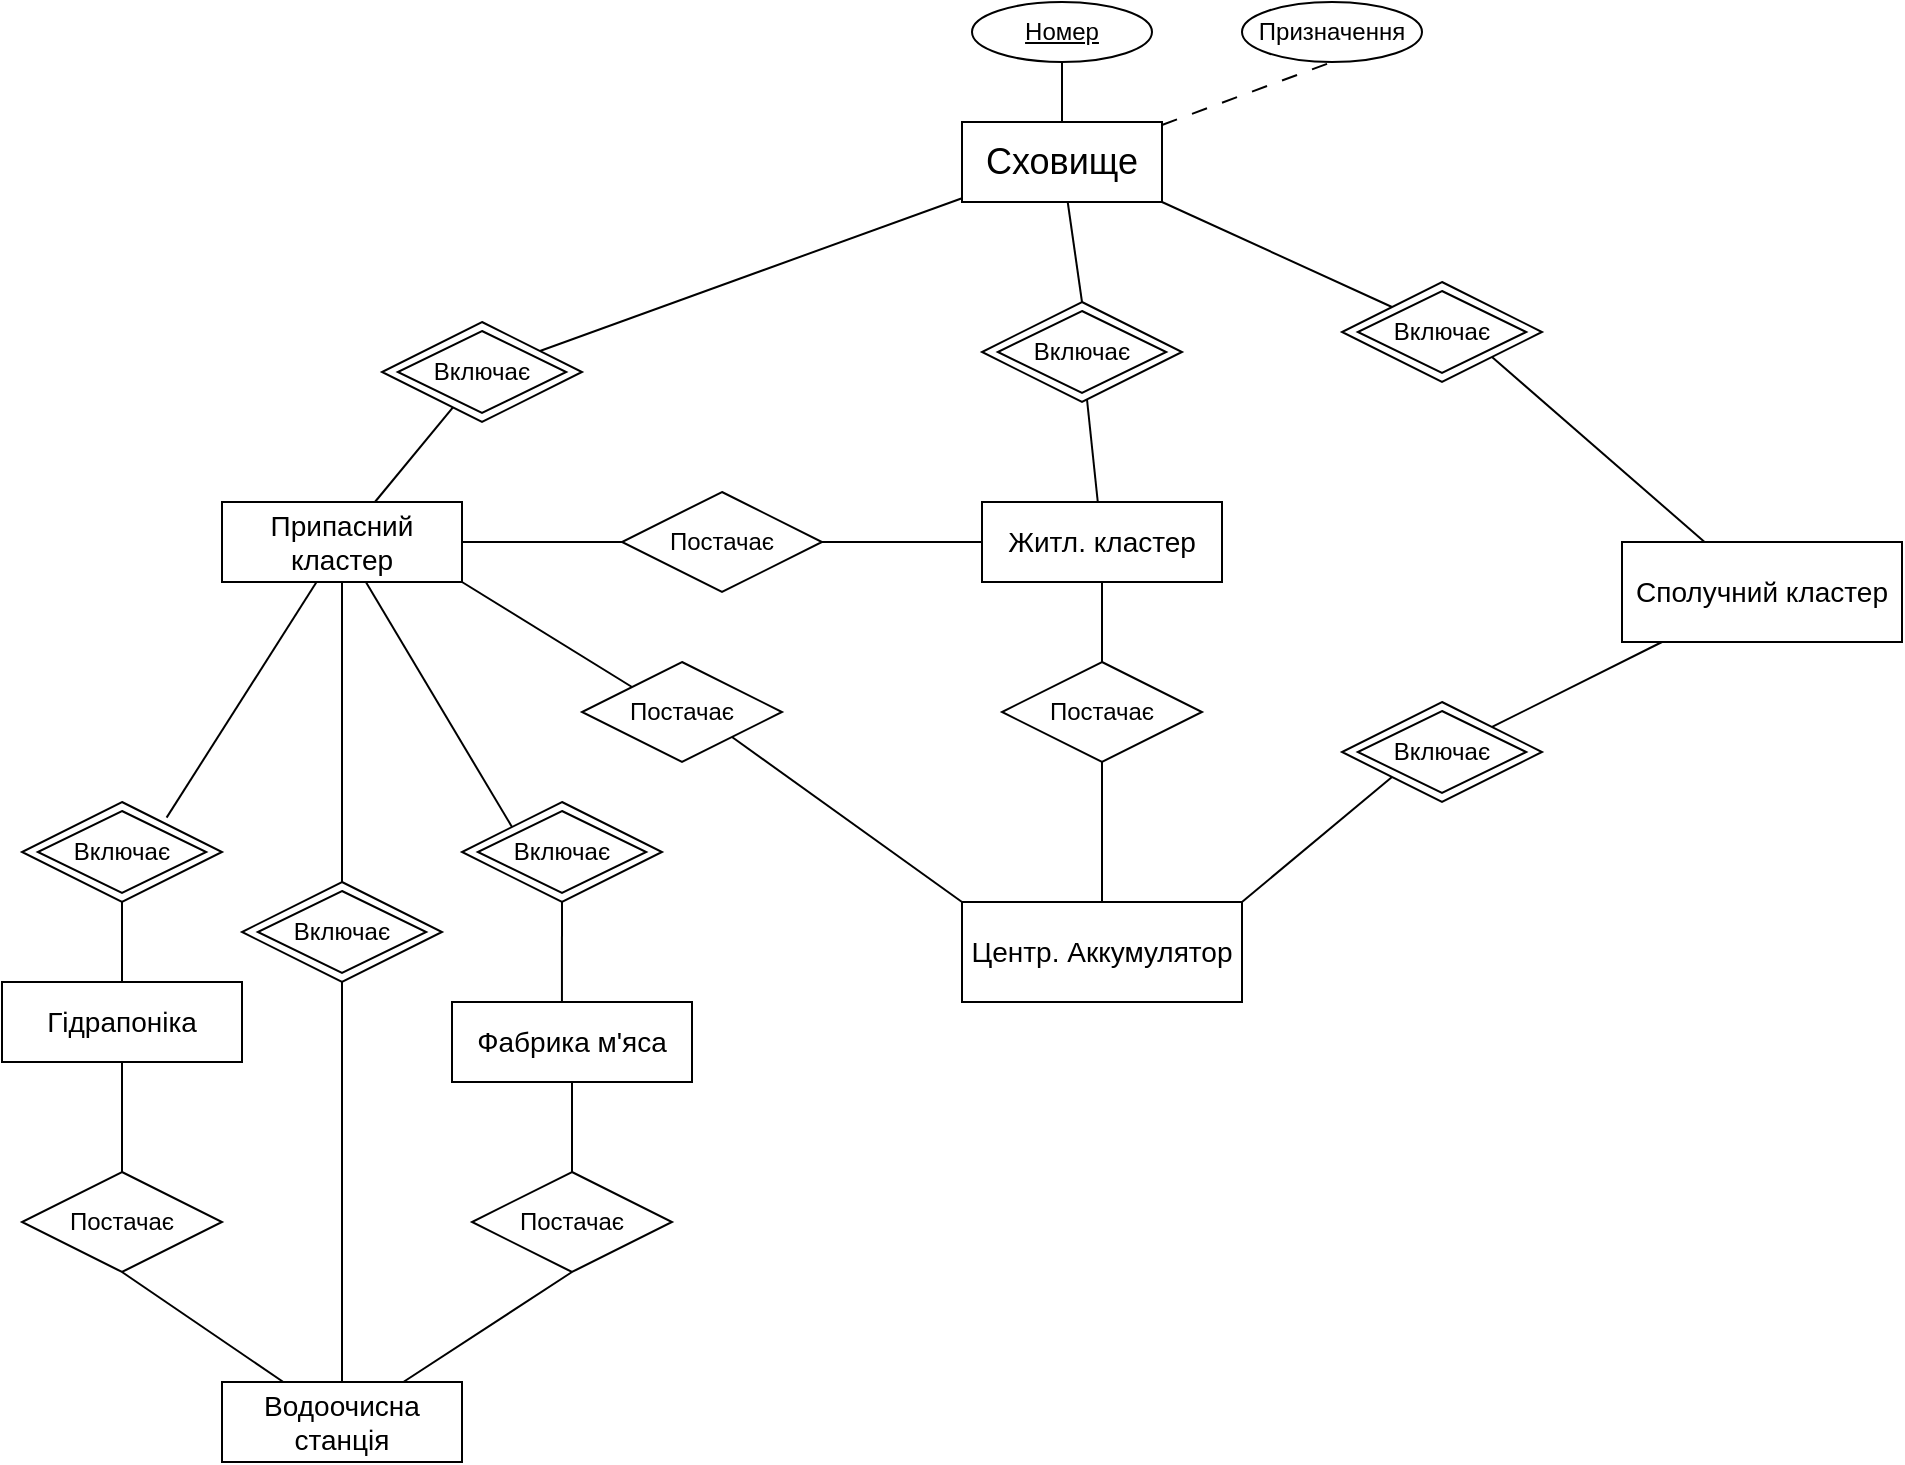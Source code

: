 <mxfile version="28.2.5">
  <diagram name="Page-1" id="fH_Li2Ly5nemxmzPr1Z8">
    <mxGraphModel dx="1958" dy="612" grid="1" gridSize="10" guides="1" tooltips="1" connect="1" arrows="1" fold="1" page="1" pageScale="1" pageWidth="827" pageHeight="1169" math="0" shadow="0">
      <root>
        <mxCell id="0" />
        <mxCell id="1" parent="0" />
        <mxCell id="w-iUQF93Fr4J5H9uekqk-8" value="" style="rounded=0;orthogonalLoop=1;jettySize=auto;html=1;endArrow=none;endFill=0;" edge="1" parent="1" source="w-iUQF93Fr4J5H9uekqk-5" target="w-iUQF93Fr4J5H9uekqk-7">
          <mxGeometry relative="1" as="geometry" />
        </mxCell>
        <mxCell id="w-iUQF93Fr4J5H9uekqk-10" style="rounded=0;orthogonalLoop=1;jettySize=auto;html=1;entryX=0.5;entryY=1;entryDx=0;entryDy=0;endArrow=none;endFill=0;dashed=1;dashPattern=8 8;" edge="1" parent="1" source="w-iUQF93Fr4J5H9uekqk-5" target="w-iUQF93Fr4J5H9uekqk-9">
          <mxGeometry relative="1" as="geometry" />
        </mxCell>
        <mxCell id="w-iUQF93Fr4J5H9uekqk-40" value="" style="rounded=0;orthogonalLoop=1;jettySize=auto;html=1;endArrow=none;endFill=0;" edge="1" parent="1" source="w-iUQF93Fr4J5H9uekqk-5" target="w-iUQF93Fr4J5H9uekqk-36">
          <mxGeometry relative="1" as="geometry" />
        </mxCell>
        <mxCell id="w-iUQF93Fr4J5H9uekqk-77" style="rounded=0;orthogonalLoop=1;jettySize=auto;html=1;entryX=0.5;entryY=0;entryDx=0;entryDy=0;endArrow=none;endFill=0;" edge="1" parent="1" source="w-iUQF93Fr4J5H9uekqk-5" target="w-iUQF93Fr4J5H9uekqk-27">
          <mxGeometry relative="1" as="geometry" />
        </mxCell>
        <mxCell id="w-iUQF93Fr4J5H9uekqk-81" style="rounded=0;orthogonalLoop=1;jettySize=auto;html=1;exitX=1;exitY=1;exitDx=0;exitDy=0;entryX=0;entryY=0;entryDx=0;entryDy=0;endArrow=none;endFill=0;" edge="1" parent="1" source="w-iUQF93Fr4J5H9uekqk-5" target="w-iUQF93Fr4J5H9uekqk-38">
          <mxGeometry relative="1" as="geometry" />
        </mxCell>
        <mxCell id="w-iUQF93Fr4J5H9uekqk-5" value="&lt;span style=&quot;font-size: 18px;&quot;&gt;Сховище&lt;/span&gt;" style="rounded=0;whiteSpace=wrap;html=1;" vertex="1" parent="1">
          <mxGeometry x="160" y="100" width="100" height="40" as="geometry" />
        </mxCell>
        <mxCell id="w-iUQF93Fr4J5H9uekqk-7" value="&lt;u&gt;Номер&lt;/u&gt;" style="ellipse;whiteSpace=wrap;html=1;" vertex="1" parent="1">
          <mxGeometry x="165" y="40" width="90" height="30" as="geometry" />
        </mxCell>
        <mxCell id="w-iUQF93Fr4J5H9uekqk-9" value="Призначення" style="ellipse;whiteSpace=wrap;html=1;" vertex="1" parent="1">
          <mxGeometry x="300" y="40" width="90" height="30" as="geometry" />
        </mxCell>
        <mxCell id="w-iUQF93Fr4J5H9uekqk-11" value="&lt;font style=&quot;font-size: 14px;&quot;&gt;Житл. кластер&lt;/font&gt;" style="rounded=0;whiteSpace=wrap;html=1;" vertex="1" parent="1">
          <mxGeometry x="170" y="290" width="120" height="40" as="geometry" />
        </mxCell>
        <mxCell id="w-iUQF93Fr4J5H9uekqk-12" value="&lt;span style=&quot;font-size: 14px;&quot;&gt;Гідрапоніка&lt;/span&gt;" style="rounded=0;whiteSpace=wrap;html=1;" vertex="1" parent="1">
          <mxGeometry x="-320" y="530" width="120" height="40" as="geometry" />
        </mxCell>
        <mxCell id="w-iUQF93Fr4J5H9uekqk-41" value="" style="rounded=0;orthogonalLoop=1;jettySize=auto;html=1;endArrow=none;endFill=0;" edge="1" parent="1" source="w-iUQF93Fr4J5H9uekqk-13" target="w-iUQF93Fr4J5H9uekqk-36">
          <mxGeometry relative="1" as="geometry" />
        </mxCell>
        <mxCell id="w-iUQF93Fr4J5H9uekqk-54" style="edgeStyle=orthogonalEdgeStyle;rounded=0;orthogonalLoop=1;jettySize=auto;html=1;entryX=0.5;entryY=0;entryDx=0;entryDy=0;endArrow=none;endFill=0;" edge="1" parent="1" source="w-iUQF93Fr4J5H9uekqk-13" target="w-iUQF93Fr4J5H9uekqk-51">
          <mxGeometry relative="1" as="geometry" />
        </mxCell>
        <mxCell id="w-iUQF93Fr4J5H9uekqk-55" style="rounded=0;orthogonalLoop=1;jettySize=auto;html=1;entryX=0;entryY=0;entryDx=0;entryDy=0;endArrow=none;endFill=0;" edge="1" parent="1" source="w-iUQF93Fr4J5H9uekqk-13" target="w-iUQF93Fr4J5H9uekqk-45">
          <mxGeometry relative="1" as="geometry" />
        </mxCell>
        <mxCell id="w-iUQF93Fr4J5H9uekqk-67" style="rounded=0;orthogonalLoop=1;jettySize=auto;html=1;entryX=0;entryY=0.5;entryDx=0;entryDy=0;endArrow=none;endFill=0;" edge="1" parent="1" source="w-iUQF93Fr4J5H9uekqk-13" target="w-iUQF93Fr4J5H9uekqk-62">
          <mxGeometry relative="1" as="geometry" />
        </mxCell>
        <mxCell id="w-iUQF93Fr4J5H9uekqk-13" value="&lt;span style=&quot;font-size: 14px;&quot;&gt;Припасний кластер&lt;/span&gt;" style="rounded=0;whiteSpace=wrap;html=1;" vertex="1" parent="1">
          <mxGeometry x="-210" y="290" width="120" height="40" as="geometry" />
        </mxCell>
        <mxCell id="w-iUQF93Fr4J5H9uekqk-14" value="&lt;span style=&quot;font-size: 14px;&quot;&gt;Фабрика м&#39;яса&lt;/span&gt;" style="rounded=0;whiteSpace=wrap;html=1;" vertex="1" parent="1">
          <mxGeometry x="-95" y="540" width="120" height="40" as="geometry" />
        </mxCell>
        <mxCell id="w-iUQF93Fr4J5H9uekqk-63" style="rounded=0;orthogonalLoop=1;jettySize=auto;html=1;entryX=0.5;entryY=1;entryDx=0;entryDy=0;endArrow=none;endFill=0;" edge="1" parent="1" source="w-iUQF93Fr4J5H9uekqk-15" target="w-iUQF93Fr4J5H9uekqk-60">
          <mxGeometry relative="1" as="geometry" />
        </mxCell>
        <mxCell id="w-iUQF93Fr4J5H9uekqk-65" style="rounded=0;orthogonalLoop=1;jettySize=auto;html=1;entryX=0.5;entryY=1;entryDx=0;entryDy=0;endArrow=none;endFill=0;" edge="1" parent="1" source="w-iUQF93Fr4J5H9uekqk-15" target="w-iUQF93Fr4J5H9uekqk-61">
          <mxGeometry relative="1" as="geometry" />
        </mxCell>
        <mxCell id="w-iUQF93Fr4J5H9uekqk-15" value="&lt;span style=&quot;font-size: 14px;&quot;&gt;Водоочисна станція&lt;/span&gt;" style="rounded=0;whiteSpace=wrap;html=1;" vertex="1" parent="1">
          <mxGeometry x="-210" y="730" width="120" height="40" as="geometry" />
        </mxCell>
        <mxCell id="w-iUQF93Fr4J5H9uekqk-28" value="" style="group" vertex="1" connectable="0" parent="1">
          <mxGeometry x="170" y="190" width="100" height="50" as="geometry" />
        </mxCell>
        <mxCell id="w-iUQF93Fr4J5H9uekqk-27" value="" style="rhombus;whiteSpace=wrap;html=1;" vertex="1" parent="w-iUQF93Fr4J5H9uekqk-28">
          <mxGeometry width="100" height="50" as="geometry" />
        </mxCell>
        <mxCell id="w-iUQF93Fr4J5H9uekqk-26" value="Включає" style="rhombus;whiteSpace=wrap;html=1;" vertex="1" parent="w-iUQF93Fr4J5H9uekqk-28">
          <mxGeometry x="7.895" y="4.5" width="84.211" height="41" as="geometry" />
        </mxCell>
        <mxCell id="w-iUQF93Fr4J5H9uekqk-73" value="" style="rounded=0;orthogonalLoop=1;jettySize=auto;html=1;endArrow=none;endFill=0;" edge="1" parent="1" source="w-iUQF93Fr4J5H9uekqk-32" target="w-iUQF93Fr4J5H9uekqk-72">
          <mxGeometry relative="1" as="geometry" />
        </mxCell>
        <mxCell id="w-iUQF93Fr4J5H9uekqk-32" value="&lt;span style=&quot;font-size: 14px;&quot;&gt;Сполучний кластер&lt;/span&gt;" style="rounded=0;whiteSpace=wrap;html=1;" vertex="1" parent="1">
          <mxGeometry x="490" y="310" width="140" height="50" as="geometry" />
        </mxCell>
        <mxCell id="w-iUQF93Fr4J5H9uekqk-34" value="" style="group" vertex="1" connectable="0" parent="1">
          <mxGeometry x="-130" y="200" width="100" height="50" as="geometry" />
        </mxCell>
        <mxCell id="w-iUQF93Fr4J5H9uekqk-35" value="" style="rhombus;whiteSpace=wrap;html=1;" vertex="1" parent="w-iUQF93Fr4J5H9uekqk-34">
          <mxGeometry width="100" height="50" as="geometry" />
        </mxCell>
        <mxCell id="w-iUQF93Fr4J5H9uekqk-36" value="Включає" style="rhombus;whiteSpace=wrap;html=1;" vertex="1" parent="w-iUQF93Fr4J5H9uekqk-34">
          <mxGeometry x="7.895" y="4.5" width="84.211" height="41" as="geometry" />
        </mxCell>
        <mxCell id="w-iUQF93Fr4J5H9uekqk-37" value="" style="group" vertex="1" connectable="0" parent="1">
          <mxGeometry x="350" y="180" width="100" height="50" as="geometry" />
        </mxCell>
        <mxCell id="w-iUQF93Fr4J5H9uekqk-38" value="" style="rhombus;whiteSpace=wrap;html=1;" vertex="1" parent="w-iUQF93Fr4J5H9uekqk-37">
          <mxGeometry width="100" height="50" as="geometry" />
        </mxCell>
        <mxCell id="w-iUQF93Fr4J5H9uekqk-39" value="Включає" style="rhombus;whiteSpace=wrap;html=1;" vertex="1" parent="w-iUQF93Fr4J5H9uekqk-37">
          <mxGeometry x="7.895" y="4.5" width="84.211" height="41" as="geometry" />
        </mxCell>
        <mxCell id="w-iUQF93Fr4J5H9uekqk-44" value="" style="group" vertex="1" connectable="0" parent="1">
          <mxGeometry x="-90" y="440" width="100" height="50" as="geometry" />
        </mxCell>
        <mxCell id="w-iUQF93Fr4J5H9uekqk-45" value="" style="rhombus;whiteSpace=wrap;html=1;" vertex="1" parent="w-iUQF93Fr4J5H9uekqk-44">
          <mxGeometry width="100" height="50" as="geometry" />
        </mxCell>
        <mxCell id="w-iUQF93Fr4J5H9uekqk-46" value="Включає" style="rhombus;whiteSpace=wrap;html=1;" vertex="1" parent="w-iUQF93Fr4J5H9uekqk-44">
          <mxGeometry x="7.895" y="4.5" width="84.211" height="41" as="geometry" />
        </mxCell>
        <mxCell id="w-iUQF93Fr4J5H9uekqk-47" value="" style="group" vertex="1" connectable="0" parent="1">
          <mxGeometry x="-310" y="440" width="100" height="50" as="geometry" />
        </mxCell>
        <mxCell id="w-iUQF93Fr4J5H9uekqk-48" value="" style="rhombus;whiteSpace=wrap;html=1;" vertex="1" parent="w-iUQF93Fr4J5H9uekqk-47">
          <mxGeometry width="100" height="50" as="geometry" />
        </mxCell>
        <mxCell id="w-iUQF93Fr4J5H9uekqk-49" value="Включає" style="rhombus;whiteSpace=wrap;html=1;" vertex="1" parent="w-iUQF93Fr4J5H9uekqk-47">
          <mxGeometry x="7.895" y="4.5" width="84.211" height="41" as="geometry" />
        </mxCell>
        <mxCell id="w-iUQF93Fr4J5H9uekqk-50" value="" style="group" vertex="1" connectable="0" parent="1">
          <mxGeometry x="-200" y="480" width="100" height="50" as="geometry" />
        </mxCell>
        <mxCell id="w-iUQF93Fr4J5H9uekqk-51" value="" style="rhombus;whiteSpace=wrap;html=1;" vertex="1" parent="w-iUQF93Fr4J5H9uekqk-50">
          <mxGeometry width="100" height="50" as="geometry" />
        </mxCell>
        <mxCell id="w-iUQF93Fr4J5H9uekqk-52" value="Включає" style="rhombus;whiteSpace=wrap;html=1;" vertex="1" parent="w-iUQF93Fr4J5H9uekqk-50">
          <mxGeometry x="7.895" y="4.5" width="84.211" height="41" as="geometry" />
        </mxCell>
        <mxCell id="w-iUQF93Fr4J5H9uekqk-53" style="rounded=0;orthogonalLoop=1;jettySize=auto;html=1;entryX=0.723;entryY=0.156;entryDx=0;entryDy=0;entryPerimeter=0;endArrow=none;endFill=0;" edge="1" parent="1" source="w-iUQF93Fr4J5H9uekqk-13" target="w-iUQF93Fr4J5H9uekqk-48">
          <mxGeometry relative="1" as="geometry" />
        </mxCell>
        <mxCell id="w-iUQF93Fr4J5H9uekqk-57" style="edgeStyle=orthogonalEdgeStyle;rounded=0;orthogonalLoop=1;jettySize=auto;html=1;entryX=0.5;entryY=0;entryDx=0;entryDy=0;endArrow=none;endFill=0;" edge="1" parent="1" source="w-iUQF93Fr4J5H9uekqk-48" target="w-iUQF93Fr4J5H9uekqk-12">
          <mxGeometry relative="1" as="geometry" />
        </mxCell>
        <mxCell id="w-iUQF93Fr4J5H9uekqk-58" style="rounded=0;orthogonalLoop=1;jettySize=auto;html=1;exitX=0.5;exitY=1;exitDx=0;exitDy=0;entryX=0.5;entryY=0;entryDx=0;entryDy=0;endArrow=none;endFill=0;" edge="1" parent="1" source="w-iUQF93Fr4J5H9uekqk-51" target="w-iUQF93Fr4J5H9uekqk-15">
          <mxGeometry relative="1" as="geometry" />
        </mxCell>
        <mxCell id="w-iUQF93Fr4J5H9uekqk-59" style="rounded=0;orthogonalLoop=1;jettySize=auto;html=1;exitX=0.5;exitY=1;exitDx=0;exitDy=0;entryX=0.458;entryY=0.012;entryDx=0;entryDy=0;entryPerimeter=0;endArrow=none;endFill=0;" edge="1" parent="1" source="w-iUQF93Fr4J5H9uekqk-45" target="w-iUQF93Fr4J5H9uekqk-14">
          <mxGeometry relative="1" as="geometry" />
        </mxCell>
        <mxCell id="w-iUQF93Fr4J5H9uekqk-64" style="rounded=0;orthogonalLoop=1;jettySize=auto;html=1;entryX=0.5;entryY=1;entryDx=0;entryDy=0;endArrow=none;endFill=0;" edge="1" parent="1" source="w-iUQF93Fr4J5H9uekqk-60" target="w-iUQF93Fr4J5H9uekqk-12">
          <mxGeometry relative="1" as="geometry" />
        </mxCell>
        <mxCell id="w-iUQF93Fr4J5H9uekqk-60" value="Постачає" style="rhombus;whiteSpace=wrap;html=1;" vertex="1" parent="1">
          <mxGeometry x="-310" y="625" width="100" height="50" as="geometry" />
        </mxCell>
        <mxCell id="w-iUQF93Fr4J5H9uekqk-66" style="edgeStyle=orthogonalEdgeStyle;rounded=0;orthogonalLoop=1;jettySize=auto;html=1;entryX=0.5;entryY=1;entryDx=0;entryDy=0;endArrow=none;endFill=0;" edge="1" parent="1" source="w-iUQF93Fr4J5H9uekqk-61" target="w-iUQF93Fr4J5H9uekqk-14">
          <mxGeometry relative="1" as="geometry" />
        </mxCell>
        <mxCell id="w-iUQF93Fr4J5H9uekqk-61" value="Постачає" style="rhombus;whiteSpace=wrap;html=1;" vertex="1" parent="1">
          <mxGeometry x="-85" y="625" width="100" height="50" as="geometry" />
        </mxCell>
        <mxCell id="w-iUQF93Fr4J5H9uekqk-83" style="rounded=0;orthogonalLoop=1;jettySize=auto;html=1;entryX=0;entryY=0.5;entryDx=0;entryDy=0;endArrow=none;endFill=0;" edge="1" parent="1" source="w-iUQF93Fr4J5H9uekqk-62" target="w-iUQF93Fr4J5H9uekqk-11">
          <mxGeometry relative="1" as="geometry" />
        </mxCell>
        <mxCell id="w-iUQF93Fr4J5H9uekqk-62" value="Постачає" style="rhombus;whiteSpace=wrap;html=1;" vertex="1" parent="1">
          <mxGeometry x="-10" y="285" width="100" height="50" as="geometry" />
        </mxCell>
        <mxCell id="w-iUQF93Fr4J5H9uekqk-82" style="rounded=0;orthogonalLoop=1;jettySize=auto;html=1;exitX=1;exitY=0;exitDx=0;exitDy=0;entryX=0;entryY=1;entryDx=0;entryDy=0;endArrow=none;endFill=0;" edge="1" parent="1" source="w-iUQF93Fr4J5H9uekqk-69" target="w-iUQF93Fr4J5H9uekqk-71">
          <mxGeometry relative="1" as="geometry" />
        </mxCell>
        <mxCell id="w-iUQF93Fr4J5H9uekqk-86" style="rounded=0;orthogonalLoop=1;jettySize=auto;html=1;entryX=0.5;entryY=1;entryDx=0;entryDy=0;endArrow=none;endFill=0;" edge="1" parent="1" source="w-iUQF93Fr4J5H9uekqk-69" target="w-iUQF93Fr4J5H9uekqk-85">
          <mxGeometry relative="1" as="geometry" />
        </mxCell>
        <mxCell id="w-iUQF93Fr4J5H9uekqk-88" style="rounded=0;orthogonalLoop=1;jettySize=auto;html=1;exitX=0;exitY=0;exitDx=0;exitDy=0;entryX=1;entryY=1;entryDx=0;entryDy=0;endArrow=none;endFill=0;" edge="1" parent="1" source="w-iUQF93Fr4J5H9uekqk-69" target="w-iUQF93Fr4J5H9uekqk-84">
          <mxGeometry relative="1" as="geometry" />
        </mxCell>
        <mxCell id="w-iUQF93Fr4J5H9uekqk-69" value="&lt;span style=&quot;font-size: 14px;&quot;&gt;Центр. Аккумулятор&lt;/span&gt;" style="rounded=0;whiteSpace=wrap;html=1;" vertex="1" parent="1">
          <mxGeometry x="160" y="490" width="140" height="50" as="geometry" />
        </mxCell>
        <mxCell id="w-iUQF93Fr4J5H9uekqk-70" value="" style="group" vertex="1" connectable="0" parent="1">
          <mxGeometry x="350" y="390" width="100" height="50" as="geometry" />
        </mxCell>
        <mxCell id="w-iUQF93Fr4J5H9uekqk-71" value="" style="rhombus;whiteSpace=wrap;html=1;" vertex="1" parent="w-iUQF93Fr4J5H9uekqk-70">
          <mxGeometry width="100" height="50" as="geometry" />
        </mxCell>
        <mxCell id="w-iUQF93Fr4J5H9uekqk-72" value="Включає" style="rhombus;whiteSpace=wrap;html=1;" vertex="1" parent="w-iUQF93Fr4J5H9uekqk-70">
          <mxGeometry x="7.895" y="4.5" width="84.211" height="41" as="geometry" />
        </mxCell>
        <mxCell id="w-iUQF93Fr4J5H9uekqk-79" value="" style="rounded=0;orthogonalLoop=1;jettySize=auto;html=1;endArrow=none;endFill=0;" edge="1" parent="1" source="w-iUQF93Fr4J5H9uekqk-27" target="w-iUQF93Fr4J5H9uekqk-11">
          <mxGeometry relative="1" as="geometry" />
        </mxCell>
        <mxCell id="w-iUQF93Fr4J5H9uekqk-80" style="rounded=0;orthogonalLoop=1;jettySize=auto;html=1;exitX=1;exitY=1;exitDx=0;exitDy=0;endArrow=none;endFill=0;" edge="1" parent="1" source="w-iUQF93Fr4J5H9uekqk-38" target="w-iUQF93Fr4J5H9uekqk-32">
          <mxGeometry relative="1" as="geometry" />
        </mxCell>
        <mxCell id="w-iUQF93Fr4J5H9uekqk-89" style="rounded=0;orthogonalLoop=1;jettySize=auto;html=1;exitX=0;exitY=0;exitDx=0;exitDy=0;entryX=1;entryY=1;entryDx=0;entryDy=0;endArrow=none;endFill=0;" edge="1" parent="1" source="w-iUQF93Fr4J5H9uekqk-84" target="w-iUQF93Fr4J5H9uekqk-13">
          <mxGeometry relative="1" as="geometry" />
        </mxCell>
        <mxCell id="w-iUQF93Fr4J5H9uekqk-84" value="Постачає" style="rhombus;whiteSpace=wrap;html=1;" vertex="1" parent="1">
          <mxGeometry x="-30" y="370" width="100" height="50" as="geometry" />
        </mxCell>
        <mxCell id="w-iUQF93Fr4J5H9uekqk-87" style="rounded=0;orthogonalLoop=1;jettySize=auto;html=1;entryX=0.5;entryY=1;entryDx=0;entryDy=0;endArrow=none;endFill=0;" edge="1" parent="1" source="w-iUQF93Fr4J5H9uekqk-85" target="w-iUQF93Fr4J5H9uekqk-11">
          <mxGeometry relative="1" as="geometry" />
        </mxCell>
        <mxCell id="w-iUQF93Fr4J5H9uekqk-85" value="Постачає" style="rhombus;whiteSpace=wrap;html=1;" vertex="1" parent="1">
          <mxGeometry x="180" y="370" width="100" height="50" as="geometry" />
        </mxCell>
      </root>
    </mxGraphModel>
  </diagram>
</mxfile>
